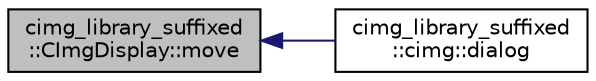digraph "cimg_library_suffixed::CImgDisplay::move"
{
  edge [fontname="Helvetica",fontsize="10",labelfontname="Helvetica",labelfontsize="10"];
  node [fontname="Helvetica",fontsize="10",shape=record];
  rankdir="LR";
  Node370 [label="cimg_library_suffixed\l::CImgDisplay::move",height=0.2,width=0.4,color="black", fillcolor="grey75", style="filled", fontcolor="black"];
  Node370 -> Node371 [dir="back",color="midnightblue",fontsize="10",style="solid",fontname="Helvetica"];
  Node371 [label="cimg_library_suffixed\l::cimg::dialog",height=0.2,width=0.4,color="black", fillcolor="white", style="filled",URL="$namespacecimg__library__suffixed_1_1cimg.html#a11aed0e6b30d75bf50946ee78d1aed94",tooltip="Display a simple dialog box, and wait for the user&#39;s response. "];
}
